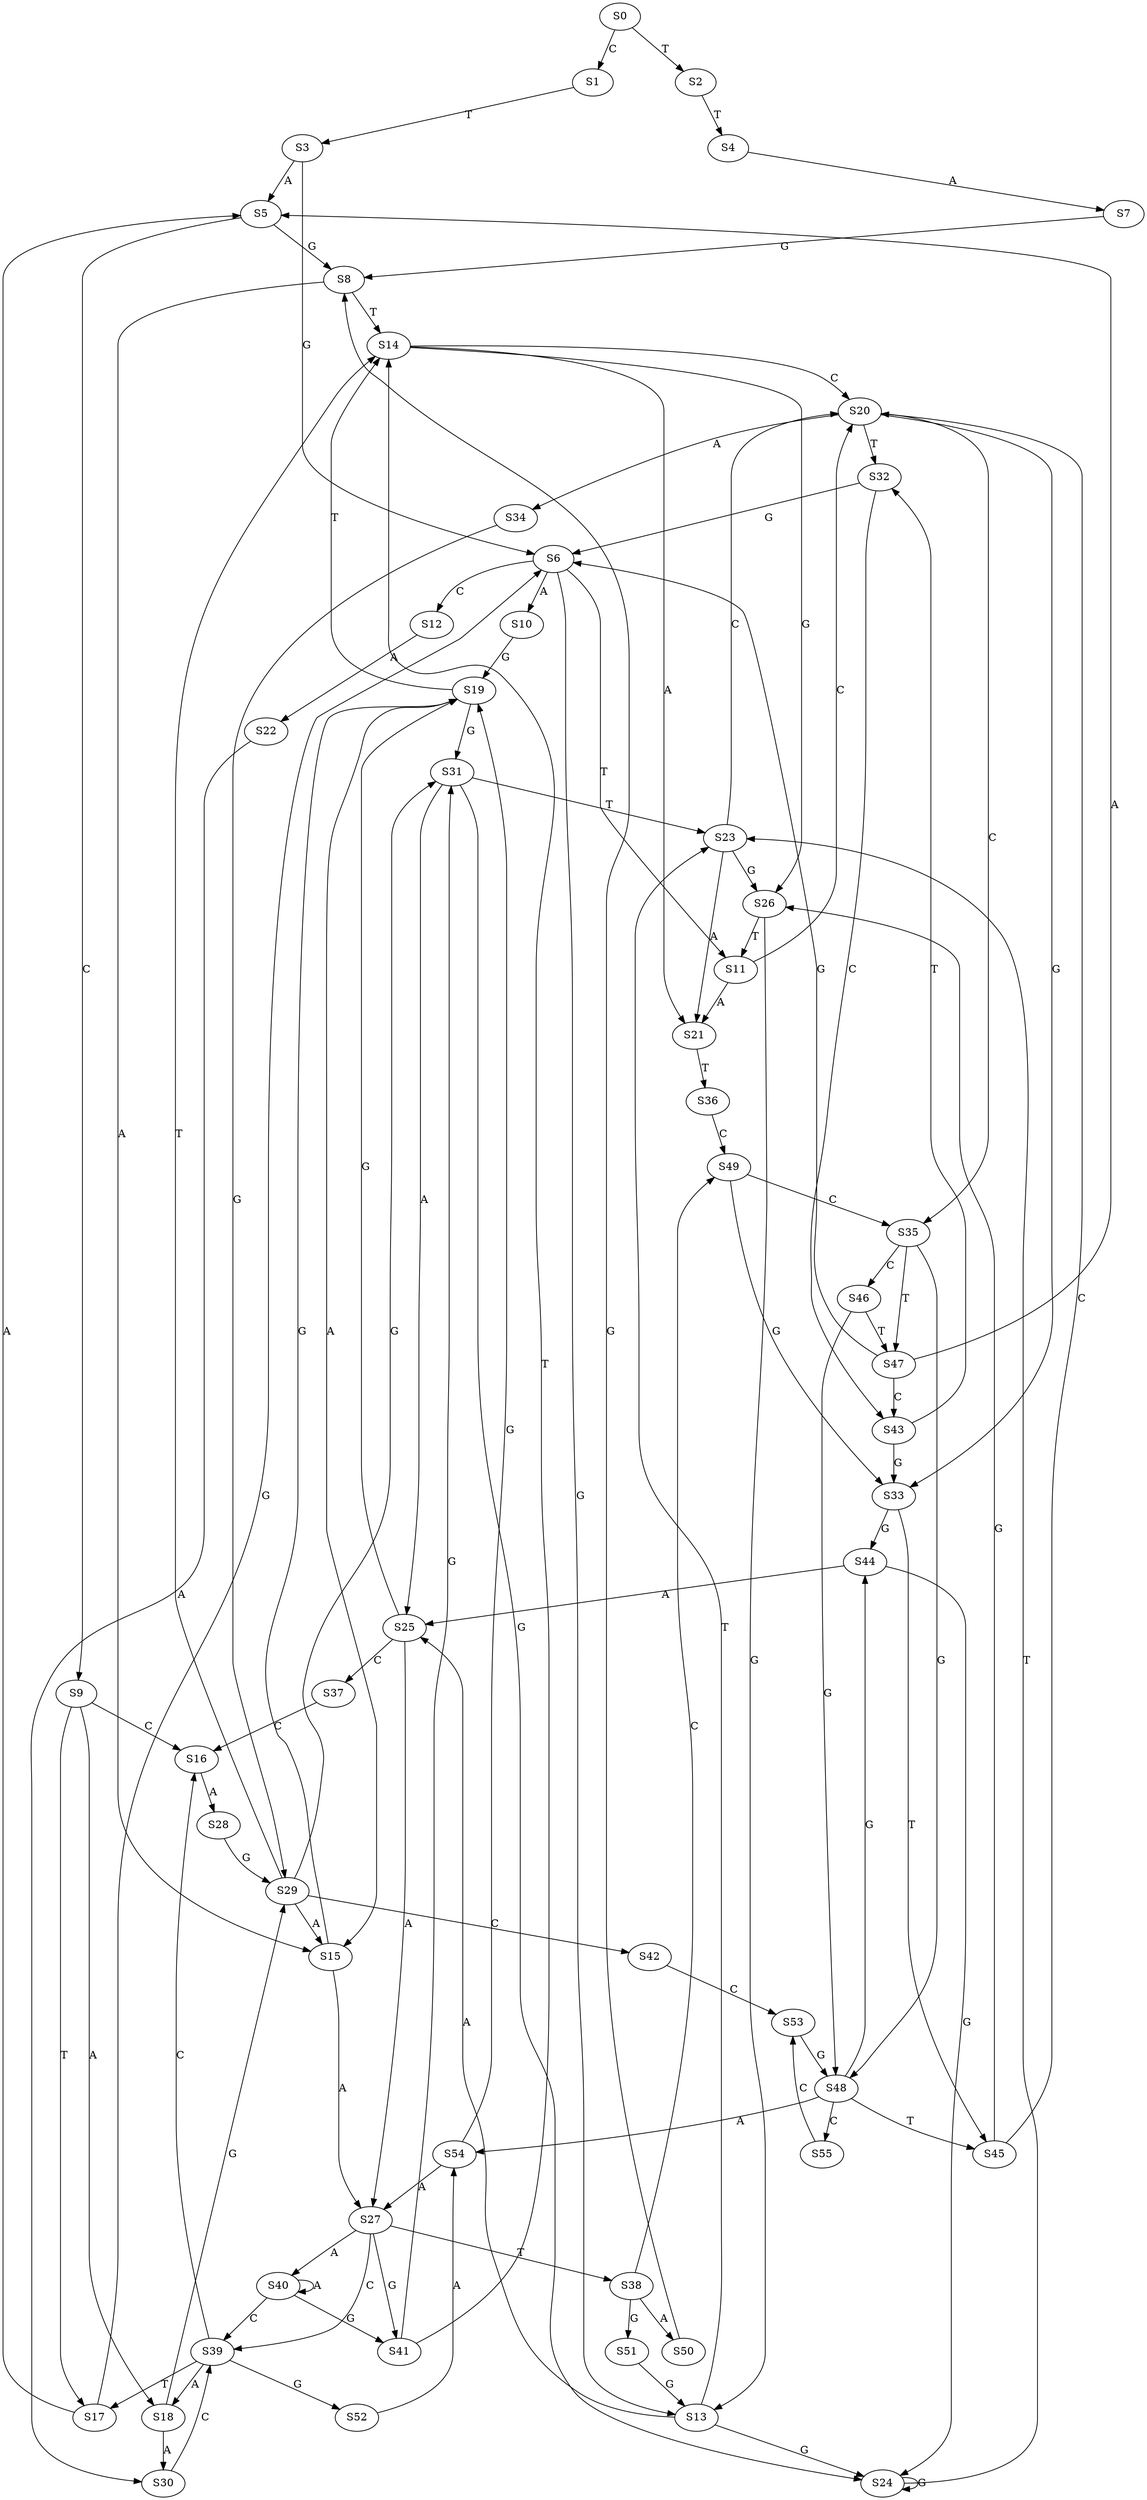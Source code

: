 strict digraph  {
	S0 -> S1 [ label = C ];
	S0 -> S2 [ label = T ];
	S1 -> S3 [ label = T ];
	S2 -> S4 [ label = T ];
	S3 -> S5 [ label = A ];
	S3 -> S6 [ label = G ];
	S4 -> S7 [ label = A ];
	S5 -> S8 [ label = G ];
	S5 -> S9 [ label = C ];
	S6 -> S10 [ label = A ];
	S6 -> S11 [ label = T ];
	S6 -> S12 [ label = C ];
	S6 -> S13 [ label = G ];
	S7 -> S8 [ label = G ];
	S8 -> S14 [ label = T ];
	S8 -> S15 [ label = A ];
	S9 -> S16 [ label = C ];
	S9 -> S17 [ label = T ];
	S9 -> S18 [ label = A ];
	S10 -> S19 [ label = G ];
	S11 -> S20 [ label = C ];
	S11 -> S21 [ label = A ];
	S12 -> S22 [ label = A ];
	S13 -> S23 [ label = T ];
	S13 -> S24 [ label = G ];
	S13 -> S25 [ label = A ];
	S14 -> S21 [ label = A ];
	S14 -> S20 [ label = C ];
	S14 -> S26 [ label = G ];
	S15 -> S27 [ label = A ];
	S15 -> S19 [ label = G ];
	S16 -> S28 [ label = A ];
	S17 -> S5 [ label = A ];
	S17 -> S6 [ label = G ];
	S18 -> S29 [ label = G ];
	S18 -> S30 [ label = A ];
	S19 -> S14 [ label = T ];
	S19 -> S15 [ label = A ];
	S19 -> S31 [ label = G ];
	S20 -> S32 [ label = T ];
	S20 -> S33 [ label = G ];
	S20 -> S34 [ label = A ];
	S20 -> S35 [ label = C ];
	S21 -> S36 [ label = T ];
	S22 -> S30 [ label = A ];
	S23 -> S21 [ label = A ];
	S23 -> S26 [ label = G ];
	S23 -> S20 [ label = C ];
	S24 -> S23 [ label = T ];
	S24 -> S24 [ label = G ];
	S25 -> S27 [ label = A ];
	S25 -> S37 [ label = C ];
	S25 -> S19 [ label = G ];
	S26 -> S11 [ label = T ];
	S26 -> S13 [ label = G ];
	S27 -> S38 [ label = T ];
	S27 -> S39 [ label = C ];
	S27 -> S40 [ label = A ];
	S27 -> S41 [ label = G ];
	S28 -> S29 [ label = G ];
	S29 -> S31 [ label = G ];
	S29 -> S14 [ label = T ];
	S29 -> S42 [ label = C ];
	S29 -> S15 [ label = A ];
	S30 -> S39 [ label = C ];
	S31 -> S25 [ label = A ];
	S31 -> S23 [ label = T ];
	S31 -> S24 [ label = G ];
	S32 -> S6 [ label = G ];
	S32 -> S43 [ label = C ];
	S33 -> S44 [ label = G ];
	S33 -> S45 [ label = T ];
	S34 -> S29 [ label = G ];
	S35 -> S46 [ label = C ];
	S35 -> S47 [ label = T ];
	S35 -> S48 [ label = G ];
	S36 -> S49 [ label = C ];
	S37 -> S16 [ label = C ];
	S38 -> S50 [ label = A ];
	S38 -> S49 [ label = C ];
	S38 -> S51 [ label = G ];
	S39 -> S18 [ label = A ];
	S39 -> S52 [ label = G ];
	S39 -> S16 [ label = C ];
	S39 -> S17 [ label = T ];
	S40 -> S41 [ label = G ];
	S40 -> S39 [ label = C ];
	S40 -> S40 [ label = A ];
	S41 -> S14 [ label = T ];
	S41 -> S31 [ label = G ];
	S42 -> S53 [ label = C ];
	S43 -> S32 [ label = T ];
	S43 -> S33 [ label = G ];
	S44 -> S25 [ label = A ];
	S44 -> S24 [ label = G ];
	S45 -> S20 [ label = C ];
	S45 -> S26 [ label = G ];
	S46 -> S48 [ label = G ];
	S46 -> S47 [ label = T ];
	S47 -> S5 [ label = A ];
	S47 -> S6 [ label = G ];
	S47 -> S43 [ label = C ];
	S48 -> S54 [ label = A ];
	S48 -> S45 [ label = T ];
	S48 -> S44 [ label = G ];
	S48 -> S55 [ label = C ];
	S49 -> S35 [ label = C ];
	S49 -> S33 [ label = G ];
	S50 -> S8 [ label = G ];
	S51 -> S13 [ label = G ];
	S52 -> S54 [ label = A ];
	S53 -> S48 [ label = G ];
	S54 -> S27 [ label = A ];
	S54 -> S19 [ label = G ];
	S55 -> S53 [ label = C ];
}
